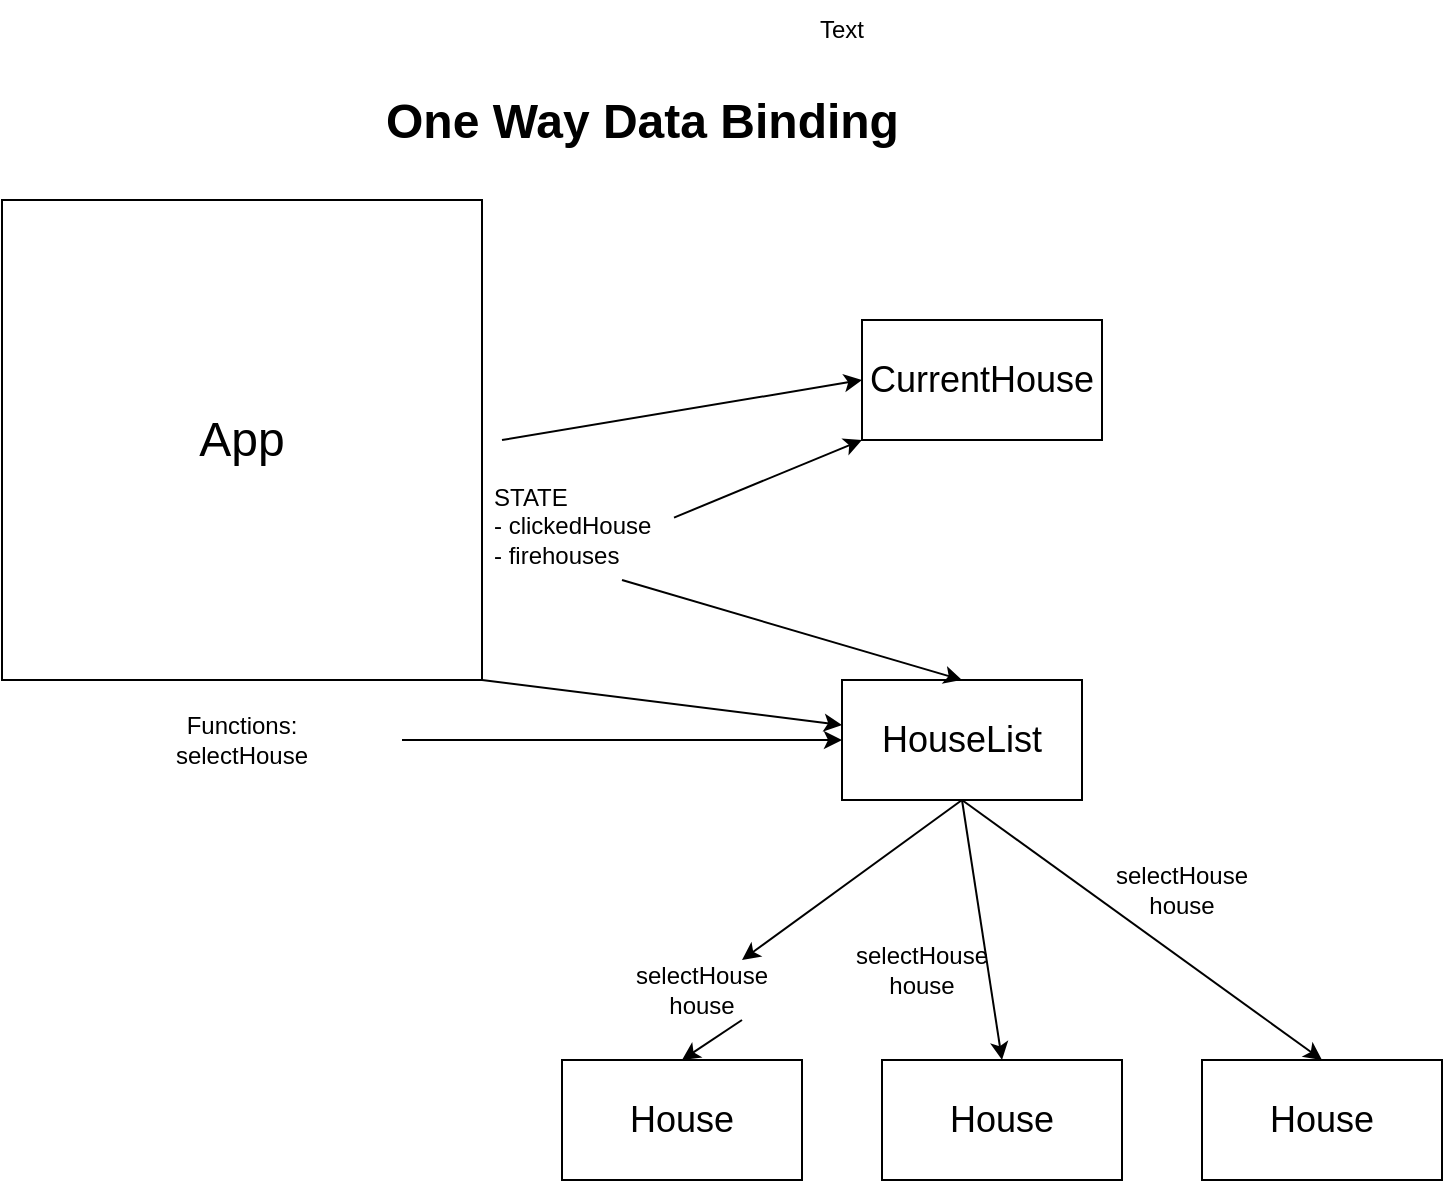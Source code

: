 <mxfile version="26.0.11">
  <diagram id="C5RBs43oDa-KdzZeNtuy" name="Page-1">
    <mxGraphModel dx="1050" dy="1743" grid="1" gridSize="10" guides="1" tooltips="1" connect="1" arrows="1" fold="1" page="1" pageScale="1" pageWidth="827" pageHeight="1169" math="0" shadow="0">
      <root>
        <mxCell id="WIyWlLk6GJQsqaUBKTNV-0" />
        <mxCell id="WIyWlLk6GJQsqaUBKTNV-1" parent="WIyWlLk6GJQsqaUBKTNV-0" />
        <mxCell id="gclSos3eN5obikYzrp9G-0" value="&lt;font style=&quot;font-size: 24px;&quot;&gt;App&lt;/font&gt;" style="whiteSpace=wrap;html=1;aspect=fixed;" parent="WIyWlLk6GJQsqaUBKTNV-1" vertex="1">
          <mxGeometry x="80" y="60" width="240" height="240" as="geometry" />
        </mxCell>
        <mxCell id="gclSos3eN5obikYzrp9G-1" value="&lt;font style=&quot;font-size: 18px;&quot;&gt;CurrentHouse&lt;/font&gt;" style="rounded=0;whiteSpace=wrap;html=1;" parent="WIyWlLk6GJQsqaUBKTNV-1" vertex="1">
          <mxGeometry x="510" y="120" width="120" height="60" as="geometry" />
        </mxCell>
        <mxCell id="gclSos3eN5obikYzrp9G-2" value="&lt;font style=&quot;font-size: 18px;&quot;&gt;HouseList&lt;/font&gt;" style="rounded=0;whiteSpace=wrap;html=1;" parent="WIyWlLk6GJQsqaUBKTNV-1" vertex="1">
          <mxGeometry x="500" y="300" width="120" height="60" as="geometry" />
        </mxCell>
        <mxCell id="gclSos3eN5obikYzrp9G-3" value="&lt;font style=&quot;font-size: 18px;&quot;&gt;House&lt;/font&gt;" style="rounded=0;whiteSpace=wrap;html=1;" parent="WIyWlLk6GJQsqaUBKTNV-1" vertex="1">
          <mxGeometry x="360" y="490" width="120" height="60" as="geometry" />
        </mxCell>
        <mxCell id="gclSos3eN5obikYzrp9G-5" value="" style="endArrow=classic;html=1;rounded=0;entryX=0;entryY=0.5;entryDx=0;entryDy=0;" parent="WIyWlLk6GJQsqaUBKTNV-1" target="gclSos3eN5obikYzrp9G-1" edge="1">
          <mxGeometry width="50" height="50" relative="1" as="geometry">
            <mxPoint x="330" y="180" as="sourcePoint" />
            <mxPoint x="380" y="130" as="targetPoint" />
          </mxGeometry>
        </mxCell>
        <mxCell id="gclSos3eN5obikYzrp9G-6" value="" style="endArrow=classic;html=1;rounded=0;" parent="WIyWlLk6GJQsqaUBKTNV-1" target="gclSos3eN5obikYzrp9G-2" edge="1">
          <mxGeometry width="50" height="50" relative="1" as="geometry">
            <mxPoint x="320" y="300" as="sourcePoint" />
            <mxPoint x="370" y="250" as="targetPoint" />
          </mxGeometry>
        </mxCell>
        <mxCell id="gclSos3eN5obikYzrp9G-7" value="&lt;font style=&quot;font-size: 18px;&quot;&gt;House&lt;/font&gt;" style="rounded=0;whiteSpace=wrap;html=1;" parent="WIyWlLk6GJQsqaUBKTNV-1" vertex="1">
          <mxGeometry x="520" y="490" width="120" height="60" as="geometry" />
        </mxCell>
        <mxCell id="gclSos3eN5obikYzrp9G-8" value="&lt;font style=&quot;font-size: 18px;&quot;&gt;House&lt;/font&gt;" style="rounded=0;whiteSpace=wrap;html=1;" parent="WIyWlLk6GJQsqaUBKTNV-1" vertex="1">
          <mxGeometry x="680" y="490" width="120" height="60" as="geometry" />
        </mxCell>
        <mxCell id="gclSos3eN5obikYzrp9G-9" value="" style="endArrow=classic;html=1;rounded=0;exitX=0.5;exitY=1;exitDx=0;exitDy=0;entryX=0.5;entryY=0;entryDx=0;entryDy=0;" parent="WIyWlLk6GJQsqaUBKTNV-1" target="gclSos3eN5obikYzrp9G-3" edge="1">
          <mxGeometry width="50" height="50" relative="1" as="geometry">
            <mxPoint x="450" y="470" as="sourcePoint" />
            <mxPoint x="520" y="330" as="targetPoint" />
          </mxGeometry>
        </mxCell>
        <mxCell id="gclSos3eN5obikYzrp9G-11" value="" style="endArrow=classic;html=1;rounded=0;entryX=0.5;entryY=0;entryDx=0;entryDy=0;" parent="WIyWlLk6GJQsqaUBKTNV-1" target="gclSos3eN5obikYzrp9G-7" edge="1">
          <mxGeometry width="50" height="50" relative="1" as="geometry">
            <mxPoint x="560" y="360" as="sourcePoint" />
            <mxPoint x="610" y="310" as="targetPoint" />
          </mxGeometry>
        </mxCell>
        <mxCell id="gclSos3eN5obikYzrp9G-12" value="" style="endArrow=classic;html=1;rounded=0;entryX=0.5;entryY=0;entryDx=0;entryDy=0;" parent="WIyWlLk6GJQsqaUBKTNV-1" target="gclSos3eN5obikYzrp9G-8" edge="1">
          <mxGeometry width="50" height="50" relative="1" as="geometry">
            <mxPoint x="560" y="360" as="sourcePoint" />
            <mxPoint x="610" y="310" as="targetPoint" />
          </mxGeometry>
        </mxCell>
        <mxCell id="gclSos3eN5obikYzrp9G-13" value="&lt;div&gt;STATE&lt;/div&gt;&lt;div&gt;- clickedHouse&lt;/div&gt;&lt;div&gt;- firehouses&lt;/div&gt;&lt;div&gt;&lt;br&gt;&lt;/div&gt;" style="text;strokeColor=none;fillColor=none;align=left;verticalAlign=middle;spacingLeft=4;spacingRight=4;overflow=hidden;points=[[0,0.5],[1,0.5]];portConstraint=eastwest;rotatable=0;whiteSpace=wrap;html=1;" parent="WIyWlLk6GJQsqaUBKTNV-1" vertex="1">
          <mxGeometry x="320" y="160" width="100" height="140" as="geometry" />
        </mxCell>
        <mxCell id="gclSos3eN5obikYzrp9G-14" value="Functions:&lt;div&gt;selectHouse&lt;/div&gt;" style="text;html=1;align=center;verticalAlign=middle;whiteSpace=wrap;rounded=0;" parent="WIyWlLk6GJQsqaUBKTNV-1" vertex="1">
          <mxGeometry x="120" y="285" width="160" height="90" as="geometry" />
        </mxCell>
        <mxCell id="gclSos3eN5obikYzrp9G-15" value="" style="endArrow=classic;html=1;rounded=0;entryX=0;entryY=0.5;entryDx=0;entryDy=0;" parent="WIyWlLk6GJQsqaUBKTNV-1" target="gclSos3eN5obikYzrp9G-2" edge="1">
          <mxGeometry width="50" height="50" relative="1" as="geometry">
            <mxPoint x="280" y="330" as="sourcePoint" />
            <mxPoint x="330" y="280" as="targetPoint" />
          </mxGeometry>
        </mxCell>
        <mxCell id="gclSos3eN5obikYzrp9G-16" value="selectHouse&lt;div&gt;house&lt;/div&gt;" style="text;html=1;align=center;verticalAlign=middle;whiteSpace=wrap;rounded=0;" parent="WIyWlLk6GJQsqaUBKTNV-1" vertex="1">
          <mxGeometry x="640" y="390" width="60" height="30" as="geometry" />
        </mxCell>
        <mxCell id="gclSos3eN5obikYzrp9G-19" value="" style="endArrow=classic;html=1;rounded=0;exitX=0.5;exitY=1;exitDx=0;exitDy=0;entryX=0.5;entryY=0;entryDx=0;entryDy=0;" parent="WIyWlLk6GJQsqaUBKTNV-1" source="gclSos3eN5obikYzrp9G-2" edge="1">
          <mxGeometry width="50" height="50" relative="1" as="geometry">
            <mxPoint x="560" y="360" as="sourcePoint" />
            <mxPoint x="450" y="440" as="targetPoint" />
          </mxGeometry>
        </mxCell>
        <mxCell id="gclSos3eN5obikYzrp9G-20" value="" style="endArrow=classic;html=1;rounded=0;exitX=0.96;exitY=0.42;exitDx=0;exitDy=0;exitPerimeter=0;entryX=0;entryY=1;entryDx=0;entryDy=0;" parent="WIyWlLk6GJQsqaUBKTNV-1" source="gclSos3eN5obikYzrp9G-13" target="gclSos3eN5obikYzrp9G-1" edge="1">
          <mxGeometry width="50" height="50" relative="1" as="geometry">
            <mxPoint x="470" y="350" as="sourcePoint" />
            <mxPoint x="520" y="300" as="targetPoint" />
          </mxGeometry>
        </mxCell>
        <mxCell id="gclSos3eN5obikYzrp9G-22" value="" style="endArrow=classic;html=1;rounded=0;entryX=0.5;entryY=0;entryDx=0;entryDy=0;" parent="WIyWlLk6GJQsqaUBKTNV-1" target="gclSos3eN5obikYzrp9G-2" edge="1">
          <mxGeometry width="50" height="50" relative="1" as="geometry">
            <mxPoint x="390" y="250" as="sourcePoint" />
            <mxPoint x="440" y="200" as="targetPoint" />
          </mxGeometry>
        </mxCell>
        <mxCell id="gclSos3eN5obikYzrp9G-23" value="Text" style="text;html=1;align=center;verticalAlign=middle;whiteSpace=wrap;rounded=0;" parent="WIyWlLk6GJQsqaUBKTNV-1" vertex="1">
          <mxGeometry x="470" y="-40" width="60" height="30" as="geometry" />
        </mxCell>
        <mxCell id="gclSos3eN5obikYzrp9G-24" value="&lt;h1 style=&quot;margin-top: 0px;&quot;&gt;One Way Data Binding&lt;/h1&gt;" style="text;html=1;whiteSpace=wrap;overflow=hidden;rounded=0;" parent="WIyWlLk6GJQsqaUBKTNV-1" vertex="1">
          <mxGeometry x="270" width="320" height="120" as="geometry" />
        </mxCell>
        <mxCell id="MVBexkhYli5Bc2LwCDk7-0" value="selectHouse&lt;div&gt;house&lt;/div&gt;" style="text;html=1;align=center;verticalAlign=middle;whiteSpace=wrap;rounded=0;" vertex="1" parent="WIyWlLk6GJQsqaUBKTNV-1">
          <mxGeometry x="510" y="430" width="60" height="30" as="geometry" />
        </mxCell>
        <mxCell id="MVBexkhYli5Bc2LwCDk7-1" value="selectHouse&lt;div&gt;house&lt;/div&gt;" style="text;html=1;align=center;verticalAlign=middle;whiteSpace=wrap;rounded=0;" vertex="1" parent="WIyWlLk6GJQsqaUBKTNV-1">
          <mxGeometry x="400" y="440" width="60" height="30" as="geometry" />
        </mxCell>
      </root>
    </mxGraphModel>
  </diagram>
</mxfile>
